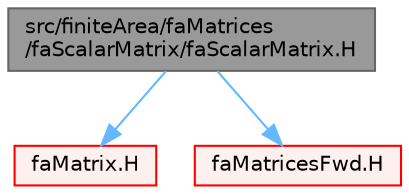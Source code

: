 digraph "src/finiteArea/faMatrices/faScalarMatrix/faScalarMatrix.H"
{
 // LATEX_PDF_SIZE
  bgcolor="transparent";
  edge [fontname=Helvetica,fontsize=10,labelfontname=Helvetica,labelfontsize=10];
  node [fontname=Helvetica,fontsize=10,shape=box,height=0.2,width=0.4];
  Node1 [id="Node000001",label="src/finiteArea/faMatrices\l/faScalarMatrix/faScalarMatrix.H",height=0.2,width=0.4,color="gray40", fillcolor="grey60", style="filled", fontcolor="black",tooltip=" "];
  Node1 -> Node2 [id="edge1_Node000001_Node000002",color="steelblue1",style="solid",tooltip=" "];
  Node2 [id="Node000002",label="faMatrix.H",height=0.2,width=0.4,color="red", fillcolor="#FFF0F0", style="filled",URL="$faMatrix_8H.html",tooltip=" "];
  Node1 -> Node396 [id="edge2_Node000001_Node000396",color="steelblue1",style="solid",tooltip=" "];
  Node396 [id="Node000396",label="faMatricesFwd.H",height=0.2,width=0.4,color="red", fillcolor="#FFF0F0", style="filled",URL="$faMatricesFwd_8H.html",tooltip="Forward declarations of standard faMatrix types/specializations."];
}

